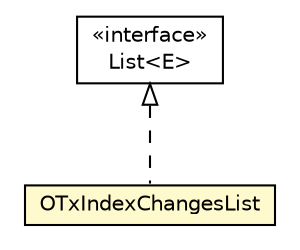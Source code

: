 #!/usr/local/bin/dot
#
# Class diagram 
# Generated by UMLGraph version R5_6-24-gf6e263 (http://www.umlgraph.org/)
#

digraph G {
	edge [fontname="Helvetica",fontsize=10,labelfontname="Helvetica",labelfontsize=10];
	node [fontname="Helvetica",fontsize=10,shape=plaintext];
	nodesep=0.25;
	ranksep=0.5;
	// com.orientechnologies.orient.core.tx.OTxIndexChangesList
	c7674960 [label=<<table title="com.orientechnologies.orient.core.tx.OTxIndexChangesList" border="0" cellborder="1" cellspacing="0" cellpadding="2" port="p" bgcolor="lemonChiffon" href="./OTxIndexChangesList.html">
		<tr><td><table border="0" cellspacing="0" cellpadding="1">
<tr><td align="center" balign="center"> OTxIndexChangesList </td></tr>
		</table></td></tr>
		</table>>, URL="./OTxIndexChangesList.html", fontname="Helvetica", fontcolor="black", fontsize=10.0];
	//com.orientechnologies.orient.core.tx.OTxIndexChangesList implements java.util.List<E>
	c7675931:p -> c7674960:p [dir=back,arrowtail=empty,style=dashed];
	// java.util.List<E>
	c7675931 [label=<<table title="java.util.List" border="0" cellborder="1" cellspacing="0" cellpadding="2" port="p" href="http://java.sun.com/j2se/1.4.2/docs/api/java/util/List.html">
		<tr><td><table border="0" cellspacing="0" cellpadding="1">
<tr><td align="center" balign="center"> &#171;interface&#187; </td></tr>
<tr><td align="center" balign="center"> List&lt;E&gt; </td></tr>
		</table></td></tr>
		</table>>, URL="http://java.sun.com/j2se/1.4.2/docs/api/java/util/List.html", fontname="Helvetica", fontcolor="black", fontsize=10.0];
}

